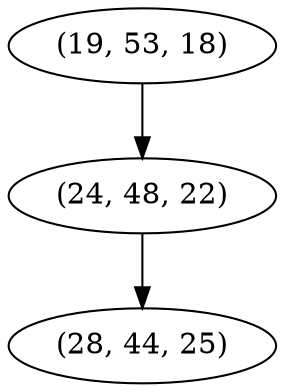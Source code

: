 digraph tree {
    "(19, 53, 18)";
    "(24, 48, 22)";
    "(28, 44, 25)";
    "(19, 53, 18)" -> "(24, 48, 22)";
    "(24, 48, 22)" -> "(28, 44, 25)";
}

